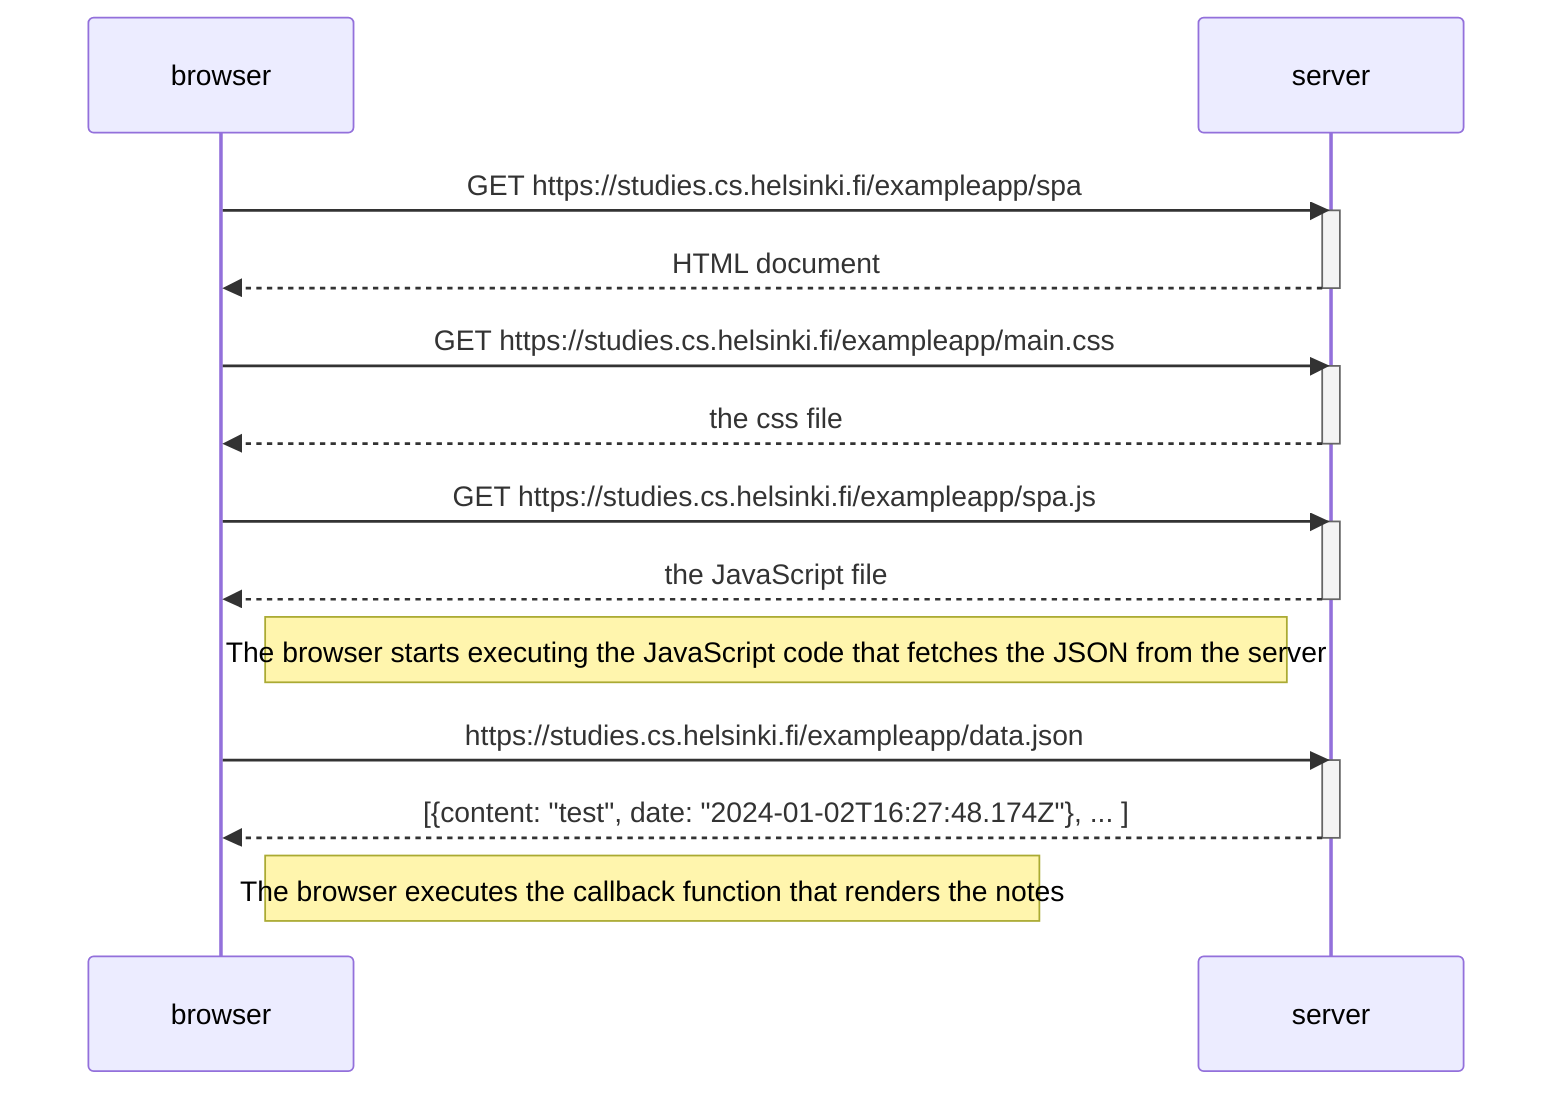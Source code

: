 sequenceDiagram
    participant browser
    participant server

    browser->>server: GET https://studies.cs.helsinki.fi/exampleapp/spa
    activate server
    server-->>browser: HTML document
    deactivate server

    browser->>server: GET https://studies.cs.helsinki.fi/exampleapp/main.css
    activate server
    server-->>browser: the css file
    deactivate server

    browser->>server: GET https://studies.cs.helsinki.fi/exampleapp/spa.js
    activate server
    server-->>browser: the JavaScript file
    deactivate server

    Note right of browser: The browser starts executing the JavaScript code that fetches the JSON from the server

    browser->>server: https://studies.cs.helsinki.fi/exampleapp/data.json
    activate server
    server-->>browser: [{content: "test", date: "2024-01-02T16:27:48.174Z"}, ... ]
    deactivate server

    Note right of browser: The browser executes the callback function that renders the notes